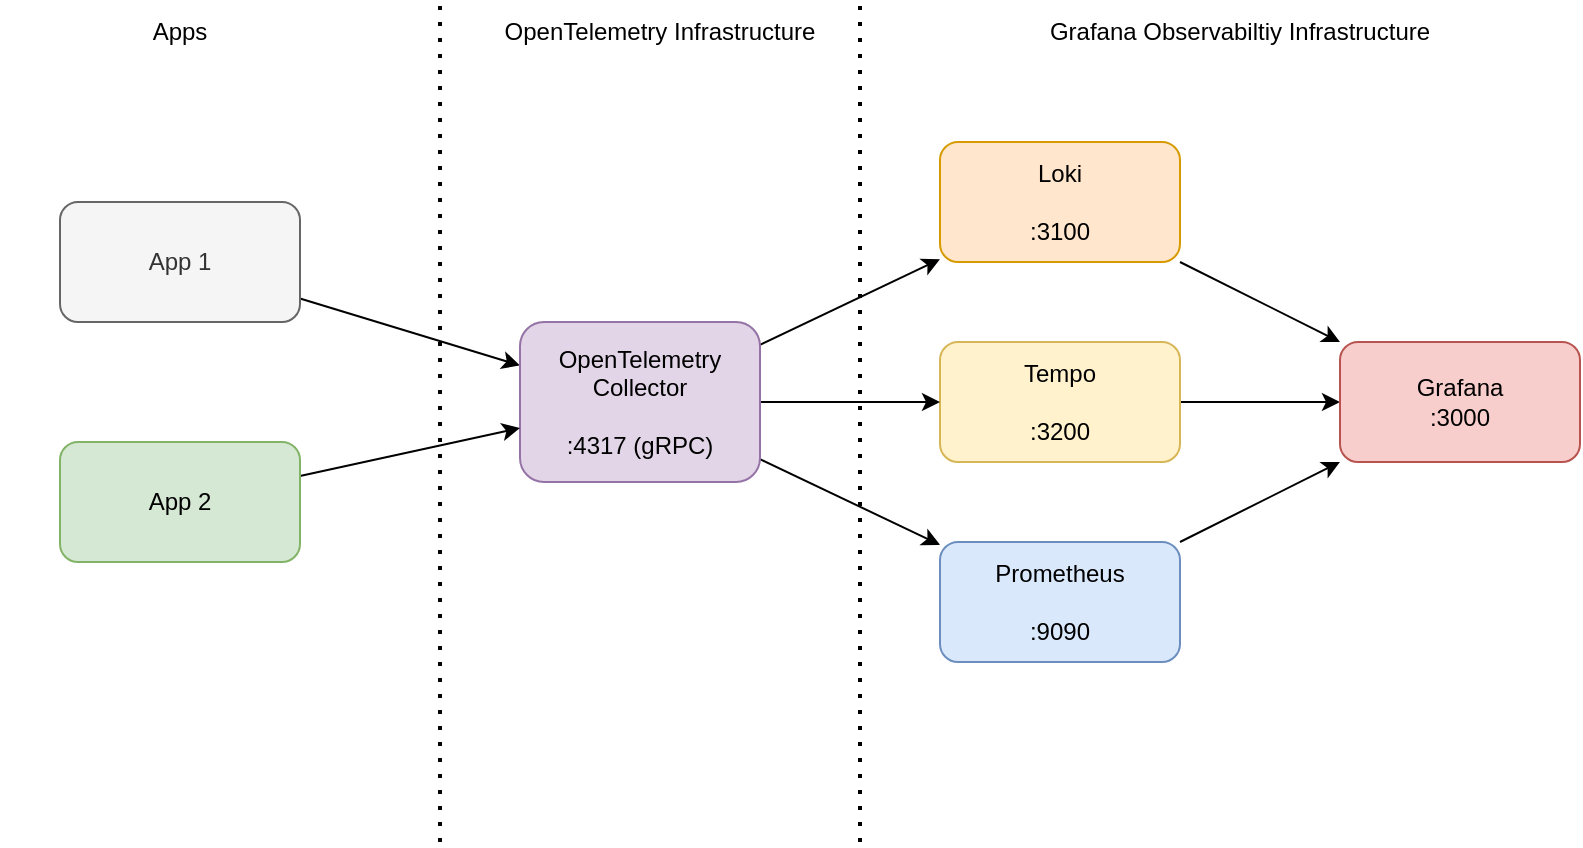 <mxfile version="22.0.3" type="device">
  <diagram name="Page-1" id="vD6Ym8DauYCPMJ_Y6HFY">
    <mxGraphModel dx="1242" dy="878" grid="0" gridSize="10" guides="1" tooltips="1" connect="1" arrows="1" fold="1" page="1" pageScale="1" pageWidth="827" pageHeight="1169" math="0" shadow="0">
      <root>
        <mxCell id="0" />
        <mxCell id="1" parent="0" />
        <mxCell id="Fm2IcAY8o6z702FVles0-12" value="" style="rounded=0;orthogonalLoop=1;jettySize=auto;html=1;" parent="1" source="Fm2IcAY8o6z702FVles0-1" target="Fm2IcAY8o6z702FVles0-7" edge="1">
          <mxGeometry relative="1" as="geometry" />
        </mxCell>
        <mxCell id="Fm2IcAY8o6z702FVles0-1" value="App 1" style="rounded=1;whiteSpace=wrap;html=1;fillColor=#f5f5f5;fontColor=#333333;strokeColor=#666666;" parent="1" vertex="1">
          <mxGeometry x="40" y="120" width="120" height="60" as="geometry" />
        </mxCell>
        <mxCell id="Fm2IcAY8o6z702FVles0-23" value="" style="rounded=0;orthogonalLoop=1;jettySize=auto;html=1;" parent="1" source="Fm2IcAY8o6z702FVles0-2" target="Fm2IcAY8o6z702FVles0-5" edge="1">
          <mxGeometry relative="1" as="geometry">
            <mxPoint x="680" y="320" as="targetPoint" />
          </mxGeometry>
        </mxCell>
        <mxCell id="Fm2IcAY8o6z702FVles0-2" value="Prometheus&lt;br&gt;&lt;br&gt;:9090" style="rounded=1;whiteSpace=wrap;html=1;fillColor=#dae8fc;strokeColor=#6c8ebf;" parent="1" vertex="1">
          <mxGeometry x="480" y="290" width="120" height="60" as="geometry" />
        </mxCell>
        <mxCell id="Fm2IcAY8o6z702FVles0-21" value="" style="rounded=0;orthogonalLoop=1;jettySize=auto;html=1;" parent="1" source="Fm2IcAY8o6z702FVles0-3" target="Fm2IcAY8o6z702FVles0-5" edge="1">
          <mxGeometry relative="1" as="geometry">
            <mxPoint x="680" y="120" as="targetPoint" />
          </mxGeometry>
        </mxCell>
        <mxCell id="Fm2IcAY8o6z702FVles0-3" value="Loki&lt;br&gt;&lt;br&gt;:3100" style="rounded=1;whiteSpace=wrap;html=1;fillColor=#ffe6cc;strokeColor=#d79b00;" parent="1" vertex="1">
          <mxGeometry x="480" y="90" width="120" height="60" as="geometry" />
        </mxCell>
        <mxCell id="Fm2IcAY8o6z702FVles0-19" value="" style="rounded=0;orthogonalLoop=1;jettySize=auto;html=1;" parent="1" source="Fm2IcAY8o6z702FVles0-4" target="Fm2IcAY8o6z702FVles0-5" edge="1">
          <mxGeometry relative="1" as="geometry" />
        </mxCell>
        <mxCell id="Fm2IcAY8o6z702FVles0-4" value="Tempo&lt;br&gt;&lt;br&gt;:3200" style="rounded=1;whiteSpace=wrap;html=1;fillColor=#fff2cc;strokeColor=#d6b656;" parent="1" vertex="1">
          <mxGeometry x="480" y="190" width="120" height="60" as="geometry" />
        </mxCell>
        <mxCell id="Fm2IcAY8o6z702FVles0-5" value="Grafana&lt;br&gt;:3000" style="rounded=1;whiteSpace=wrap;html=1;fillColor=#f8cecc;strokeColor=#b85450;" parent="1" vertex="1">
          <mxGeometry x="680" y="190" width="120" height="60" as="geometry" />
        </mxCell>
        <mxCell id="Fm2IcAY8o6z702FVles0-16" value="" style="rounded=0;orthogonalLoop=1;jettySize=auto;html=1;" parent="1" source="Fm2IcAY8o6z702FVles0-7" target="Fm2IcAY8o6z702FVles0-3" edge="1">
          <mxGeometry relative="1" as="geometry" />
        </mxCell>
        <mxCell id="Fm2IcAY8o6z702FVles0-17" value="" style="rounded=0;orthogonalLoop=1;jettySize=auto;html=1;" parent="1" source="Fm2IcAY8o6z702FVles0-7" target="Fm2IcAY8o6z702FVles0-2" edge="1">
          <mxGeometry relative="1" as="geometry" />
        </mxCell>
        <mxCell id="Fm2IcAY8o6z702FVles0-18" value="" style="edgeStyle=orthogonalEdgeStyle;rounded=0;orthogonalLoop=1;jettySize=auto;html=1;" parent="1" source="Fm2IcAY8o6z702FVles0-7" target="Fm2IcAY8o6z702FVles0-4" edge="1">
          <mxGeometry relative="1" as="geometry" />
        </mxCell>
        <mxCell id="Fm2IcAY8o6z702FVles0-7" value="OpenTelemetry Collector&lt;br&gt;&lt;br&gt;&lt;div style=&quot;&quot;&gt;&lt;span style=&quot;background-color: initial;&quot;&gt;:4317 (gRPC)&lt;/span&gt;&lt;/div&gt;" style="rounded=1;whiteSpace=wrap;html=1;fillColor=#e1d5e7;strokeColor=#9673a6;" parent="1" vertex="1">
          <mxGeometry x="270" y="180" width="120" height="80" as="geometry" />
        </mxCell>
        <mxCell id="Fm2IcAY8o6z702FVles0-8" value="" style="endArrow=none;dashed=1;html=1;dashPattern=1 3;strokeWidth=2;rounded=0;" parent="1" edge="1">
          <mxGeometry width="50" height="50" relative="1" as="geometry">
            <mxPoint x="230" y="440" as="sourcePoint" />
            <mxPoint x="230" y="20" as="targetPoint" />
          </mxGeometry>
        </mxCell>
        <mxCell id="Fm2IcAY8o6z702FVles0-9" value="" style="endArrow=none;dashed=1;html=1;dashPattern=1 3;strokeWidth=2;rounded=0;" parent="1" edge="1">
          <mxGeometry width="50" height="50" relative="1" as="geometry">
            <mxPoint x="440" y="440" as="sourcePoint" />
            <mxPoint x="440" y="20" as="targetPoint" />
          </mxGeometry>
        </mxCell>
        <mxCell id="Fm2IcAY8o6z702FVles0-11" value="" style="rounded=0;orthogonalLoop=1;jettySize=auto;html=1;" parent="1" source="Fm2IcAY8o6z702FVles0-10" target="Fm2IcAY8o6z702FVles0-7" edge="1">
          <mxGeometry relative="1" as="geometry" />
        </mxCell>
        <mxCell id="Fm2IcAY8o6z702FVles0-10" value="App 2" style="rounded=1;whiteSpace=wrap;html=1;fillColor=#d5e8d4;strokeColor=#82b366;" parent="1" vertex="1">
          <mxGeometry x="40" y="240" width="120" height="60" as="geometry" />
        </mxCell>
        <mxCell id="Fm2IcAY8o6z702FVles0-13" value="Grafana Observabiltiy Infrastructure" style="text;html=1;strokeColor=none;fillColor=none;align=center;verticalAlign=middle;whiteSpace=wrap;rounded=0;" parent="1" vertex="1">
          <mxGeometry x="500" y="20" width="260" height="30" as="geometry" />
        </mxCell>
        <mxCell id="Fm2IcAY8o6z702FVles0-14" value="OpenTelemetry Infrastructure" style="text;html=1;strokeColor=none;fillColor=none;align=center;verticalAlign=middle;whiteSpace=wrap;rounded=0;" parent="1" vertex="1">
          <mxGeometry x="210" y="20" width="260" height="30" as="geometry" />
        </mxCell>
        <mxCell id="Fm2IcAY8o6z702FVles0-15" value="Apps" style="text;html=1;strokeColor=none;fillColor=none;align=center;verticalAlign=middle;whiteSpace=wrap;rounded=0;" parent="1" vertex="1">
          <mxGeometry x="10" y="20" width="180" height="30" as="geometry" />
        </mxCell>
      </root>
    </mxGraphModel>
  </diagram>
</mxfile>
